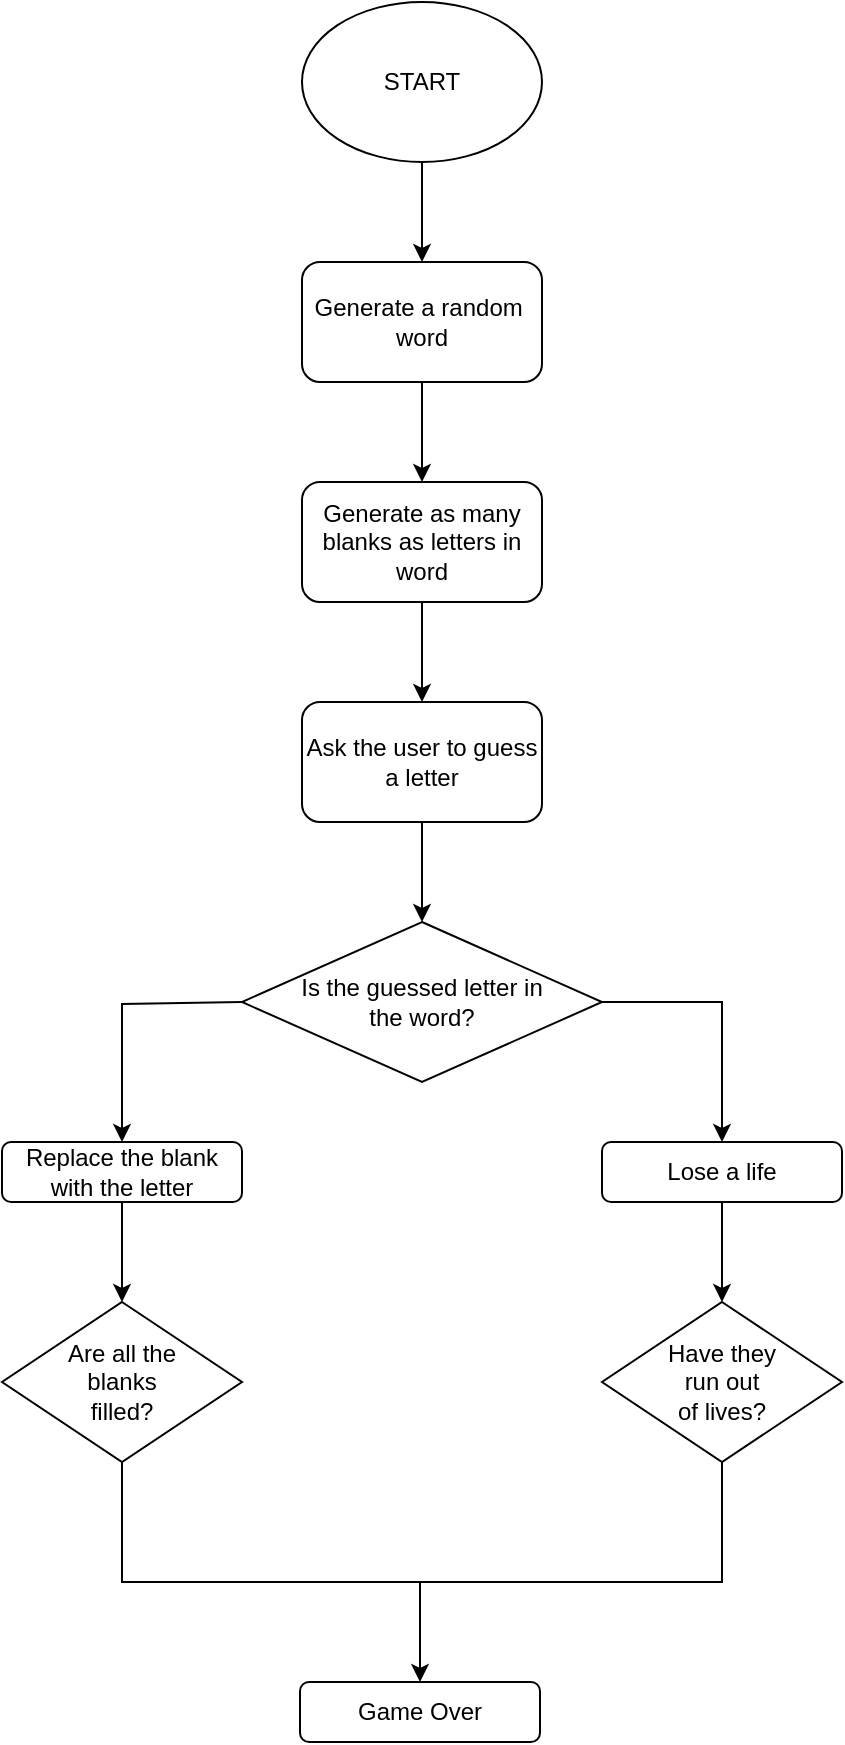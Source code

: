 <mxfile version="21.3.7" type="github">
  <diagram name="Pagina-1" id="r-fgVB36t-QS06M4w2zU">
    <mxGraphModel dx="530" dy="283" grid="1" gridSize="10" guides="1" tooltips="1" connect="1" arrows="1" fold="1" page="1" pageScale="1" pageWidth="827" pageHeight="1169" math="0" shadow="0">
      <root>
        <mxCell id="0" />
        <mxCell id="1" parent="0" />
        <mxCell id="dmxr6OrnIFB4P-cTIAiu-4" style="edgeStyle=orthogonalEdgeStyle;rounded=0;orthogonalLoop=1;jettySize=auto;html=1;exitX=0.5;exitY=1;exitDx=0;exitDy=0;entryX=0.5;entryY=0;entryDx=0;entryDy=0;" edge="1" parent="1" source="dmxr6OrnIFB4P-cTIAiu-1" target="dmxr6OrnIFB4P-cTIAiu-2">
          <mxGeometry relative="1" as="geometry" />
        </mxCell>
        <mxCell id="dmxr6OrnIFB4P-cTIAiu-1" value="START" style="ellipse;whiteSpace=wrap;html=1;" vertex="1" parent="1">
          <mxGeometry x="354" y="50" width="120" height="80" as="geometry" />
        </mxCell>
        <mxCell id="dmxr6OrnIFB4P-cTIAiu-2" value="Generate a random&amp;nbsp;&lt;br&gt;word" style="rounded=1;whiteSpace=wrap;html=1;" vertex="1" parent="1">
          <mxGeometry x="354" y="180" width="120" height="60" as="geometry" />
        </mxCell>
        <mxCell id="dmxr6OrnIFB4P-cTIAiu-9" style="edgeStyle=orthogonalEdgeStyle;rounded=0;orthogonalLoop=1;jettySize=auto;html=1;exitX=0.5;exitY=1;exitDx=0;exitDy=0;entryX=0.5;entryY=0;entryDx=0;entryDy=0;" edge="1" parent="1" source="dmxr6OrnIFB4P-cTIAiu-5" target="dmxr6OrnIFB4P-cTIAiu-6">
          <mxGeometry relative="1" as="geometry" />
        </mxCell>
        <mxCell id="dmxr6OrnIFB4P-cTIAiu-5" value="Generate as many blanks as letters in word" style="rounded=1;whiteSpace=wrap;html=1;" vertex="1" parent="1">
          <mxGeometry x="354" y="290" width="120" height="60" as="geometry" />
        </mxCell>
        <mxCell id="dmxr6OrnIFB4P-cTIAiu-10" style="edgeStyle=orthogonalEdgeStyle;rounded=0;orthogonalLoop=1;jettySize=auto;html=1;exitX=0.5;exitY=1;exitDx=0;exitDy=0;entryX=0.5;entryY=0;entryDx=0;entryDy=0;" edge="1" parent="1" source="dmxr6OrnIFB4P-cTIAiu-6" target="dmxr6OrnIFB4P-cTIAiu-7">
          <mxGeometry relative="1" as="geometry" />
        </mxCell>
        <mxCell id="dmxr6OrnIFB4P-cTIAiu-6" value="Ask the user to guess a letter" style="rounded=1;whiteSpace=wrap;html=1;" vertex="1" parent="1">
          <mxGeometry x="354" y="400" width="120" height="60" as="geometry" />
        </mxCell>
        <mxCell id="dmxr6OrnIFB4P-cTIAiu-7" value="Is the guessed letter in &lt;br&gt;the word?" style="rhombus;whiteSpace=wrap;html=1;" vertex="1" parent="1">
          <mxGeometry x="324" y="510" width="180" height="80" as="geometry" />
        </mxCell>
        <mxCell id="dmxr6OrnIFB4P-cTIAiu-8" value="" style="endArrow=classic;html=1;rounded=0;exitX=0.5;exitY=1;exitDx=0;exitDy=0;entryX=0.5;entryY=0;entryDx=0;entryDy=0;" edge="1" parent="1" source="dmxr6OrnIFB4P-cTIAiu-2" target="dmxr6OrnIFB4P-cTIAiu-5">
          <mxGeometry width="50" height="50" relative="1" as="geometry">
            <mxPoint x="520" y="320" as="sourcePoint" />
            <mxPoint x="570" y="270" as="targetPoint" />
          </mxGeometry>
        </mxCell>
        <mxCell id="dmxr6OrnIFB4P-cTIAiu-20" style="edgeStyle=orthogonalEdgeStyle;rounded=0;orthogonalLoop=1;jettySize=auto;html=1;exitX=0.5;exitY=1;exitDx=0;exitDy=0;entryX=0.5;entryY=0;entryDx=0;entryDy=0;" edge="1" parent="1" source="dmxr6OrnIFB4P-cTIAiu-11" target="dmxr6OrnIFB4P-cTIAiu-16">
          <mxGeometry relative="1" as="geometry" />
        </mxCell>
        <mxCell id="dmxr6OrnIFB4P-cTIAiu-11" value="Lose a life" style="rounded=1;whiteSpace=wrap;html=1;" vertex="1" parent="1">
          <mxGeometry x="504" y="620" width="120" height="30" as="geometry" />
        </mxCell>
        <mxCell id="dmxr6OrnIFB4P-cTIAiu-19" style="edgeStyle=orthogonalEdgeStyle;rounded=0;orthogonalLoop=1;jettySize=auto;html=1;exitX=0.5;exitY=1;exitDx=0;exitDy=0;entryX=0.5;entryY=0;entryDx=0;entryDy=0;" edge="1" parent="1" source="dmxr6OrnIFB4P-cTIAiu-12" target="dmxr6OrnIFB4P-cTIAiu-15">
          <mxGeometry relative="1" as="geometry" />
        </mxCell>
        <mxCell id="dmxr6OrnIFB4P-cTIAiu-12" value="Replace the blank with the letter" style="rounded=1;whiteSpace=wrap;html=1;" vertex="1" parent="1">
          <mxGeometry x="204" y="620" width="120" height="30" as="geometry" />
        </mxCell>
        <mxCell id="dmxr6OrnIFB4P-cTIAiu-13" value="" style="endArrow=classic;html=1;rounded=0;exitX=1;exitY=0.5;exitDx=0;exitDy=0;entryX=0.5;entryY=0;entryDx=0;entryDy=0;" edge="1" parent="1" source="dmxr6OrnIFB4P-cTIAiu-7" target="dmxr6OrnIFB4P-cTIAiu-11">
          <mxGeometry width="50" height="50" relative="1" as="geometry">
            <mxPoint x="450" y="610" as="sourcePoint" />
            <mxPoint x="500" y="560" as="targetPoint" />
            <Array as="points">
              <mxPoint x="564" y="550" />
            </Array>
          </mxGeometry>
        </mxCell>
        <mxCell id="dmxr6OrnIFB4P-cTIAiu-14" value="" style="endArrow=classic;html=1;rounded=0;exitX=0;exitY=0.5;exitDx=0;exitDy=0;entryX=0.5;entryY=0;entryDx=0;entryDy=0;" edge="1" parent="1" source="dmxr6OrnIFB4P-cTIAiu-7" target="dmxr6OrnIFB4P-cTIAiu-12">
          <mxGeometry width="50" height="50" relative="1" as="geometry">
            <mxPoint x="450" y="610" as="sourcePoint" />
            <mxPoint x="500" y="560" as="targetPoint" />
            <Array as="points">
              <mxPoint x="264" y="551" />
            </Array>
          </mxGeometry>
        </mxCell>
        <mxCell id="dmxr6OrnIFB4P-cTIAiu-15" value="Are all the&lt;br&gt;blanks&lt;br&gt;filled?" style="rhombus;whiteSpace=wrap;html=1;" vertex="1" parent="1">
          <mxGeometry x="204" y="700" width="120" height="80" as="geometry" />
        </mxCell>
        <mxCell id="dmxr6OrnIFB4P-cTIAiu-16" value="Have they &lt;br&gt;run out &lt;br&gt;of lives?" style="rhombus;whiteSpace=wrap;html=1;" vertex="1" parent="1">
          <mxGeometry x="504" y="700" width="120" height="80" as="geometry" />
        </mxCell>
        <mxCell id="dmxr6OrnIFB4P-cTIAiu-17" value="" style="endArrow=none;html=1;rounded=0;exitX=0.5;exitY=1;exitDx=0;exitDy=0;entryX=0.5;entryY=1;entryDx=0;entryDy=0;" edge="1" parent="1" source="dmxr6OrnIFB4P-cTIAiu-15" target="dmxr6OrnIFB4P-cTIAiu-16">
          <mxGeometry width="50" height="50" relative="1" as="geometry">
            <mxPoint x="450" y="680" as="sourcePoint" />
            <mxPoint x="500" y="630" as="targetPoint" />
            <Array as="points">
              <mxPoint x="264" y="840" />
              <mxPoint x="420" y="840" />
              <mxPoint x="564" y="840" />
            </Array>
          </mxGeometry>
        </mxCell>
        <mxCell id="dmxr6OrnIFB4P-cTIAiu-21" value="Game Over" style="rounded=1;whiteSpace=wrap;html=1;" vertex="1" parent="1">
          <mxGeometry x="353" y="890" width="120" height="30" as="geometry" />
        </mxCell>
        <mxCell id="dmxr6OrnIFB4P-cTIAiu-24" value="" style="endArrow=classic;html=1;rounded=0;entryX=0.5;entryY=0;entryDx=0;entryDy=0;" edge="1" parent="1" target="dmxr6OrnIFB4P-cTIAiu-21">
          <mxGeometry width="50" height="50" relative="1" as="geometry">
            <mxPoint x="413" y="840" as="sourcePoint" />
            <mxPoint x="480" y="870" as="targetPoint" />
          </mxGeometry>
        </mxCell>
      </root>
    </mxGraphModel>
  </diagram>
</mxfile>

